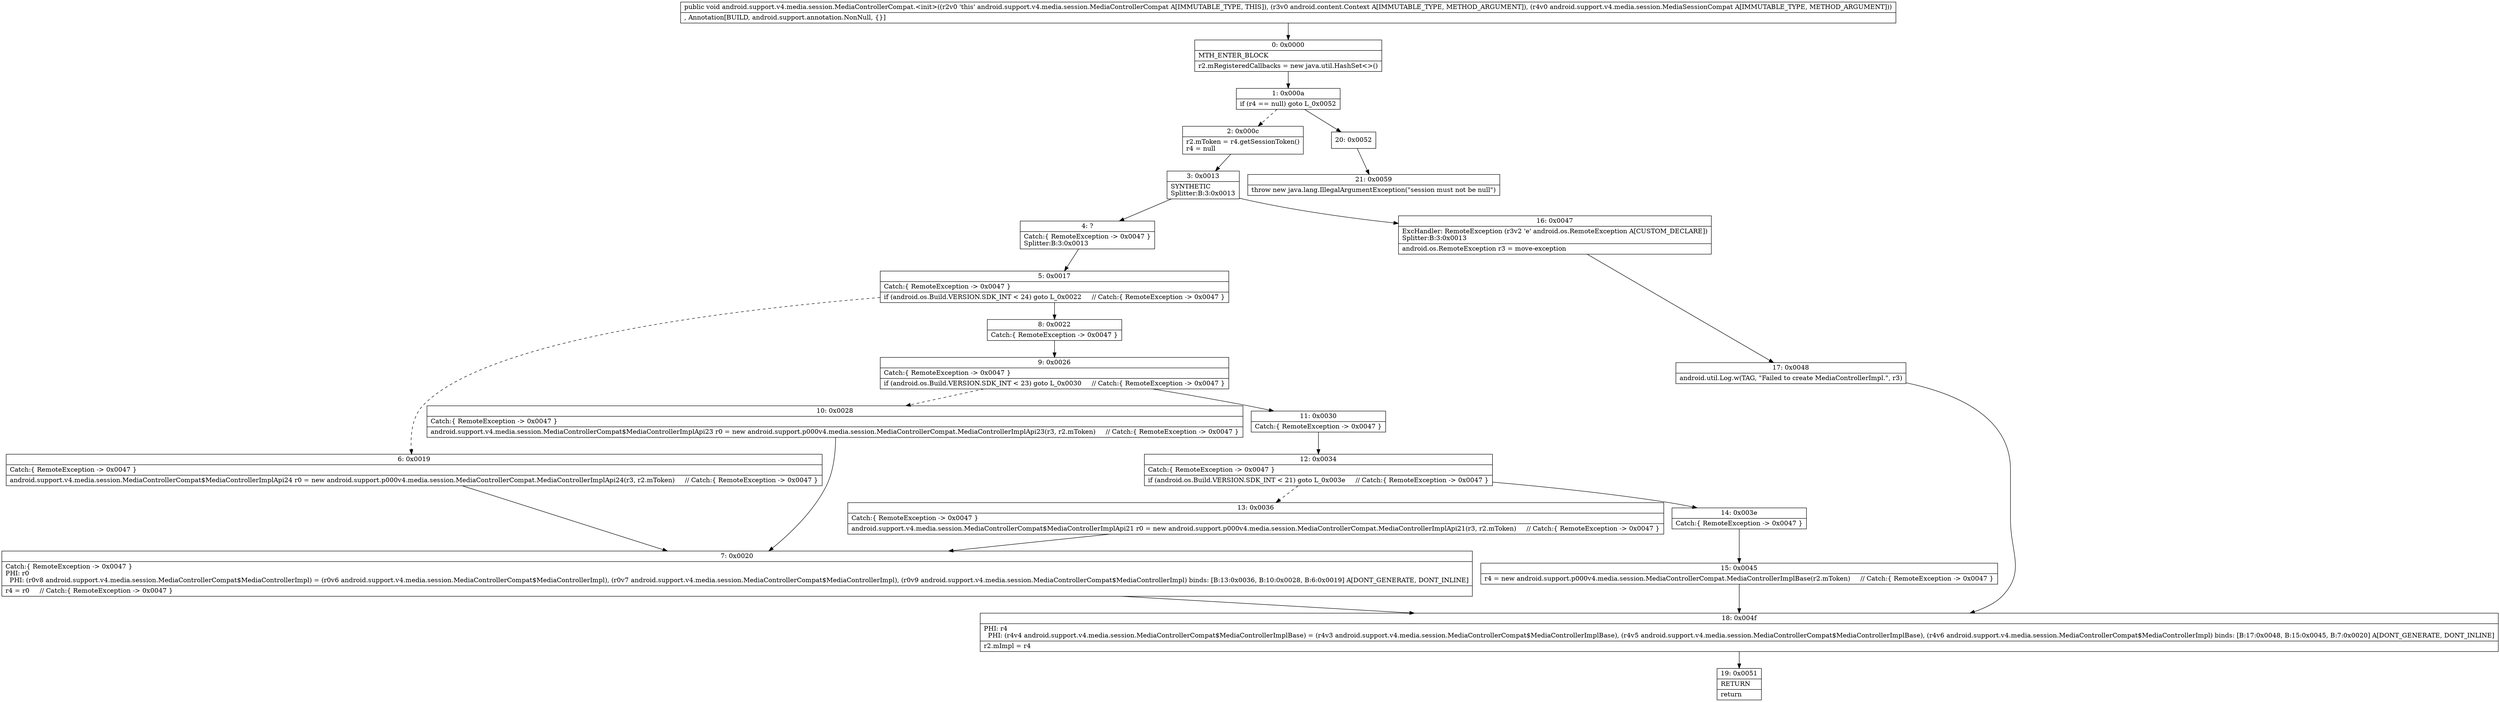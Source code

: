 digraph "CFG forandroid.support.v4.media.session.MediaControllerCompat.\<init\>(Landroid\/content\/Context;Landroid\/support\/v4\/media\/session\/MediaSessionCompat;)V" {
Node_0 [shape=record,label="{0\:\ 0x0000|MTH_ENTER_BLOCK\l|r2.mRegisteredCallbacks = new java.util.HashSet\<\>()\l}"];
Node_1 [shape=record,label="{1\:\ 0x000a|if (r4 == null) goto L_0x0052\l}"];
Node_2 [shape=record,label="{2\:\ 0x000c|r2.mToken = r4.getSessionToken()\lr4 = null\l}"];
Node_3 [shape=record,label="{3\:\ 0x0013|SYNTHETIC\lSplitter:B:3:0x0013\l}"];
Node_4 [shape=record,label="{4\:\ ?|Catch:\{ RemoteException \-\> 0x0047 \}\lSplitter:B:3:0x0013\l}"];
Node_5 [shape=record,label="{5\:\ 0x0017|Catch:\{ RemoteException \-\> 0x0047 \}\l|if (android.os.Build.VERSION.SDK_INT \< 24) goto L_0x0022     \/\/ Catch:\{ RemoteException \-\> 0x0047 \}\l}"];
Node_6 [shape=record,label="{6\:\ 0x0019|Catch:\{ RemoteException \-\> 0x0047 \}\l|android.support.v4.media.session.MediaControllerCompat$MediaControllerImplApi24 r0 = new android.support.p000v4.media.session.MediaControllerCompat.MediaControllerImplApi24(r3, r2.mToken)     \/\/ Catch:\{ RemoteException \-\> 0x0047 \}\l}"];
Node_7 [shape=record,label="{7\:\ 0x0020|Catch:\{ RemoteException \-\> 0x0047 \}\lPHI: r0 \l  PHI: (r0v8 android.support.v4.media.session.MediaControllerCompat$MediaControllerImpl) = (r0v6 android.support.v4.media.session.MediaControllerCompat$MediaControllerImpl), (r0v7 android.support.v4.media.session.MediaControllerCompat$MediaControllerImpl), (r0v9 android.support.v4.media.session.MediaControllerCompat$MediaControllerImpl) binds: [B:13:0x0036, B:10:0x0028, B:6:0x0019] A[DONT_GENERATE, DONT_INLINE]\l|r4 = r0     \/\/ Catch:\{ RemoteException \-\> 0x0047 \}\l}"];
Node_8 [shape=record,label="{8\:\ 0x0022|Catch:\{ RemoteException \-\> 0x0047 \}\l}"];
Node_9 [shape=record,label="{9\:\ 0x0026|Catch:\{ RemoteException \-\> 0x0047 \}\l|if (android.os.Build.VERSION.SDK_INT \< 23) goto L_0x0030     \/\/ Catch:\{ RemoteException \-\> 0x0047 \}\l}"];
Node_10 [shape=record,label="{10\:\ 0x0028|Catch:\{ RemoteException \-\> 0x0047 \}\l|android.support.v4.media.session.MediaControllerCompat$MediaControllerImplApi23 r0 = new android.support.p000v4.media.session.MediaControllerCompat.MediaControllerImplApi23(r3, r2.mToken)     \/\/ Catch:\{ RemoteException \-\> 0x0047 \}\l}"];
Node_11 [shape=record,label="{11\:\ 0x0030|Catch:\{ RemoteException \-\> 0x0047 \}\l}"];
Node_12 [shape=record,label="{12\:\ 0x0034|Catch:\{ RemoteException \-\> 0x0047 \}\l|if (android.os.Build.VERSION.SDK_INT \< 21) goto L_0x003e     \/\/ Catch:\{ RemoteException \-\> 0x0047 \}\l}"];
Node_13 [shape=record,label="{13\:\ 0x0036|Catch:\{ RemoteException \-\> 0x0047 \}\l|android.support.v4.media.session.MediaControllerCompat$MediaControllerImplApi21 r0 = new android.support.p000v4.media.session.MediaControllerCompat.MediaControllerImplApi21(r3, r2.mToken)     \/\/ Catch:\{ RemoteException \-\> 0x0047 \}\l}"];
Node_14 [shape=record,label="{14\:\ 0x003e|Catch:\{ RemoteException \-\> 0x0047 \}\l}"];
Node_15 [shape=record,label="{15\:\ 0x0045|r4 = new android.support.p000v4.media.session.MediaControllerCompat.MediaControllerImplBase(r2.mToken)     \/\/ Catch:\{ RemoteException \-\> 0x0047 \}\l}"];
Node_16 [shape=record,label="{16\:\ 0x0047|ExcHandler: RemoteException (r3v2 'e' android.os.RemoteException A[CUSTOM_DECLARE])\lSplitter:B:3:0x0013\l|android.os.RemoteException r3 = move\-exception\l}"];
Node_17 [shape=record,label="{17\:\ 0x0048|android.util.Log.w(TAG, \"Failed to create MediaControllerImpl.\", r3)\l}"];
Node_18 [shape=record,label="{18\:\ 0x004f|PHI: r4 \l  PHI: (r4v4 android.support.v4.media.session.MediaControllerCompat$MediaControllerImplBase) = (r4v3 android.support.v4.media.session.MediaControllerCompat$MediaControllerImplBase), (r4v5 android.support.v4.media.session.MediaControllerCompat$MediaControllerImplBase), (r4v6 android.support.v4.media.session.MediaControllerCompat$MediaControllerImpl) binds: [B:17:0x0048, B:15:0x0045, B:7:0x0020] A[DONT_GENERATE, DONT_INLINE]\l|r2.mImpl = r4\l}"];
Node_19 [shape=record,label="{19\:\ 0x0051|RETURN\l|return\l}"];
Node_20 [shape=record,label="{20\:\ 0x0052}"];
Node_21 [shape=record,label="{21\:\ 0x0059|throw new java.lang.IllegalArgumentException(\"session must not be null\")\l}"];
MethodNode[shape=record,label="{public void android.support.v4.media.session.MediaControllerCompat.\<init\>((r2v0 'this' android.support.v4.media.session.MediaControllerCompat A[IMMUTABLE_TYPE, THIS]), (r3v0 android.content.Context A[IMMUTABLE_TYPE, METHOD_ARGUMENT]), (r4v0 android.support.v4.media.session.MediaSessionCompat A[IMMUTABLE_TYPE, METHOD_ARGUMENT]))  | , Annotation[BUILD, android.support.annotation.NonNull, \{\}]\l}"];
MethodNode -> Node_0;
Node_0 -> Node_1;
Node_1 -> Node_2[style=dashed];
Node_1 -> Node_20;
Node_2 -> Node_3;
Node_3 -> Node_4;
Node_3 -> Node_16;
Node_4 -> Node_5;
Node_5 -> Node_6[style=dashed];
Node_5 -> Node_8;
Node_6 -> Node_7;
Node_7 -> Node_18;
Node_8 -> Node_9;
Node_9 -> Node_10[style=dashed];
Node_9 -> Node_11;
Node_10 -> Node_7;
Node_11 -> Node_12;
Node_12 -> Node_13[style=dashed];
Node_12 -> Node_14;
Node_13 -> Node_7;
Node_14 -> Node_15;
Node_15 -> Node_18;
Node_16 -> Node_17;
Node_17 -> Node_18;
Node_18 -> Node_19;
Node_20 -> Node_21;
}

